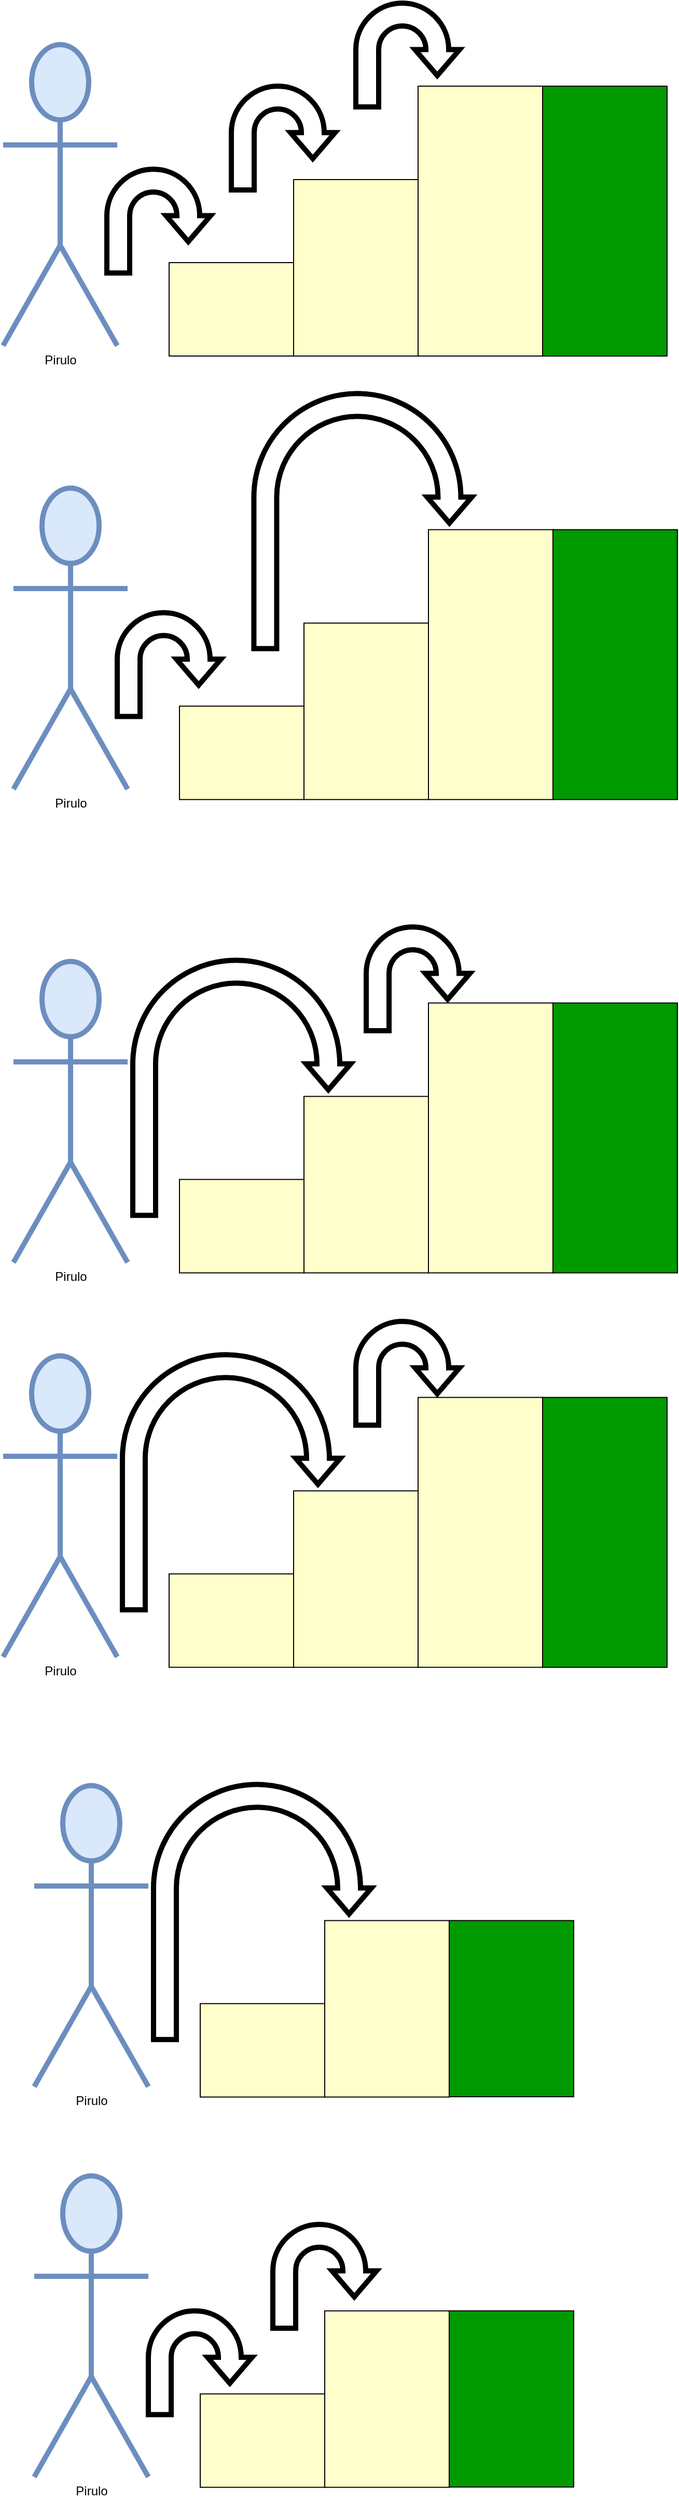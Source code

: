 <mxfile>
    <diagram id="hL7XpJQCfmxmLU8eECj6" name="Page-1">
        <mxGraphModel dx="1199" dy="948" grid="1" gridSize="10" guides="1" tooltips="1" connect="1" arrows="1" fold="1" page="1" pageScale="1" pageWidth="1169" pageHeight="827" math="0" shadow="0">
            <root>
                <mxCell id="0"/>
                <mxCell id="1" parent="0"/>
                <mxCell id="2" value="" style="rounded=0;whiteSpace=wrap;html=1;fillColor=#FFFFCC;" parent="1" vertex="1">
                    <mxGeometry x="170" y="270" width="120" height="90" as="geometry"/>
                </mxCell>
                <mxCell id="3" value="" style="rounded=0;whiteSpace=wrap;html=1;fillColor=#FFFFCC;" parent="1" vertex="1">
                    <mxGeometry x="290" y="190" width="120" height="170" as="geometry"/>
                </mxCell>
                <mxCell id="4" value="" style="rounded=0;whiteSpace=wrap;html=1;fillColor=#009900;" parent="1" vertex="1">
                    <mxGeometry x="530" y="100" width="120" height="260" as="geometry"/>
                </mxCell>
                <mxCell id="7" value="Pirulo" style="shape=umlActor;verticalLabelPosition=bottom;verticalAlign=top;html=1;fillColor=#dae8fc;strokeColor=#6c8ebf;strokeWidth=5;" parent="1" vertex="1">
                    <mxGeometry x="10" y="60" width="110" height="290" as="geometry"/>
                </mxCell>
                <mxCell id="8" value="" style="rounded=0;whiteSpace=wrap;html=1;fillColor=#FFFFCC;" vertex="1" parent="1">
                    <mxGeometry x="410" y="100" width="120" height="260" as="geometry"/>
                </mxCell>
                <mxCell id="12" value="" style="html=1;shadow=0;dashed=0;align=center;verticalAlign=middle;shape=mxgraph.arrows2.uTurnArrow;dy=11;arrowHead=43;dx2=25;strokeWidth=5;rotation=90;" vertex="1" parent="1">
                    <mxGeometry x="110" y="180" width="100" height="100" as="geometry"/>
                </mxCell>
                <mxCell id="13" value="" style="html=1;shadow=0;dashed=0;align=center;verticalAlign=middle;shape=mxgraph.arrows2.uTurnArrow;dy=11;arrowHead=43;dx2=25;strokeWidth=5;rotation=90;" vertex="1" parent="1">
                    <mxGeometry x="230" y="100" width="100" height="100" as="geometry"/>
                </mxCell>
                <mxCell id="14" value="" style="html=1;shadow=0;dashed=0;align=center;verticalAlign=middle;shape=mxgraph.arrows2.uTurnArrow;dy=11;arrowHead=43;dx2=25;strokeWidth=5;rotation=90;" vertex="1" parent="1">
                    <mxGeometry x="350" y="20" width="100" height="100" as="geometry"/>
                </mxCell>
                <mxCell id="15" value="" style="rounded=0;whiteSpace=wrap;html=1;fillColor=#FFFFCC;" vertex="1" parent="1">
                    <mxGeometry x="180" y="697.28" width="120" height="90" as="geometry"/>
                </mxCell>
                <mxCell id="16" value="" style="rounded=0;whiteSpace=wrap;html=1;fillColor=#FFFFCC;" vertex="1" parent="1">
                    <mxGeometry x="300" y="617.28" width="120" height="170" as="geometry"/>
                </mxCell>
                <mxCell id="17" value="" style="rounded=0;whiteSpace=wrap;html=1;fillColor=#009900;" vertex="1" parent="1">
                    <mxGeometry x="540" y="527.28" width="120" height="260" as="geometry"/>
                </mxCell>
                <mxCell id="18" value="Pirulo" style="shape=umlActor;verticalLabelPosition=bottom;verticalAlign=top;html=1;fillColor=#dae8fc;strokeColor=#6c8ebf;strokeWidth=5;" vertex="1" parent="1">
                    <mxGeometry x="20" y="487.28" width="110" height="290" as="geometry"/>
                </mxCell>
                <mxCell id="19" value="" style="rounded=0;whiteSpace=wrap;html=1;fillColor=#FFFFCC;" vertex="1" parent="1">
                    <mxGeometry x="420" y="527.28" width="120" height="260" as="geometry"/>
                </mxCell>
                <mxCell id="20" value="" style="html=1;shadow=0;dashed=0;align=center;verticalAlign=middle;shape=mxgraph.arrows2.uTurnArrow;dy=11;arrowHead=43;dx2=25;strokeWidth=5;rotation=90;" vertex="1" parent="1">
                    <mxGeometry x="120" y="607.28" width="100" height="100" as="geometry"/>
                </mxCell>
                <mxCell id="21" value="" style="html=1;shadow=0;dashed=0;align=center;verticalAlign=middle;shape=mxgraph.arrows2.uTurnArrow;dy=11;arrowHead=43;dx2=25;strokeWidth=5;rotation=90;" vertex="1" parent="1">
                    <mxGeometry x="233.9" y="414" width="245.63" height="210" as="geometry"/>
                </mxCell>
                <mxCell id="23" value="" style="rounded=0;whiteSpace=wrap;html=1;fillColor=#FFFFCC;" vertex="1" parent="1">
                    <mxGeometry x="180" y="1153.28" width="120" height="90" as="geometry"/>
                </mxCell>
                <mxCell id="24" value="" style="rounded=0;whiteSpace=wrap;html=1;fillColor=#FFFFCC;" vertex="1" parent="1">
                    <mxGeometry x="300" y="1073.28" width="120" height="170" as="geometry"/>
                </mxCell>
                <mxCell id="25" value="" style="rounded=0;whiteSpace=wrap;html=1;fillColor=#009900;" vertex="1" parent="1">
                    <mxGeometry x="540" y="983.28" width="120" height="260" as="geometry"/>
                </mxCell>
                <mxCell id="26" value="Pirulo" style="shape=umlActor;verticalLabelPosition=bottom;verticalAlign=top;html=1;fillColor=#dae8fc;strokeColor=#6c8ebf;strokeWidth=5;" vertex="1" parent="1">
                    <mxGeometry x="20" y="943.28" width="110" height="290" as="geometry"/>
                </mxCell>
                <mxCell id="27" value="" style="rounded=0;whiteSpace=wrap;html=1;fillColor=#FFFFCC;" vertex="1" parent="1">
                    <mxGeometry x="420" y="983.28" width="120" height="260" as="geometry"/>
                </mxCell>
                <mxCell id="28" value="" style="html=1;shadow=0;dashed=0;align=center;verticalAlign=middle;shape=mxgraph.arrows2.uTurnArrow;dy=11;arrowHead=43;dx2=25;strokeWidth=5;rotation=90;" vertex="1" parent="1">
                    <mxGeometry x="360" y="910" width="100" height="100" as="geometry"/>
                </mxCell>
                <mxCell id="29" value="" style="html=1;shadow=0;dashed=0;align=center;verticalAlign=middle;shape=mxgraph.arrows2.uTurnArrow;dy=11;arrowHead=43;dx2=25;strokeWidth=5;rotation=90;" vertex="1" parent="1">
                    <mxGeometry x="117.18" y="960" width="245.63" height="210" as="geometry"/>
                </mxCell>
                <mxCell id="30" value="" style="rounded=0;whiteSpace=wrap;html=1;fillColor=#FFFFCC;" vertex="1" parent="1">
                    <mxGeometry x="170" y="1533.28" width="120" height="90" as="geometry"/>
                </mxCell>
                <mxCell id="31" value="" style="rounded=0;whiteSpace=wrap;html=1;fillColor=#FFFFCC;" vertex="1" parent="1">
                    <mxGeometry x="290" y="1453.28" width="120" height="170" as="geometry"/>
                </mxCell>
                <mxCell id="32" value="" style="rounded=0;whiteSpace=wrap;html=1;fillColor=#009900;" vertex="1" parent="1">
                    <mxGeometry x="530" y="1363.28" width="120" height="260" as="geometry"/>
                </mxCell>
                <mxCell id="33" value="Pirulo" style="shape=umlActor;verticalLabelPosition=bottom;verticalAlign=top;html=1;fillColor=#dae8fc;strokeColor=#6c8ebf;strokeWidth=5;" vertex="1" parent="1">
                    <mxGeometry x="10" y="1323.28" width="110" height="290" as="geometry"/>
                </mxCell>
                <mxCell id="34" value="" style="rounded=0;whiteSpace=wrap;html=1;fillColor=#FFFFCC;" vertex="1" parent="1">
                    <mxGeometry x="410" y="1363.28" width="120" height="260" as="geometry"/>
                </mxCell>
                <mxCell id="35" value="" style="html=1;shadow=0;dashed=0;align=center;verticalAlign=middle;shape=mxgraph.arrows2.uTurnArrow;dy=11;arrowHead=43;dx2=25;strokeWidth=5;rotation=90;" vertex="1" parent="1">
                    <mxGeometry x="350" y="1290" width="100" height="100" as="geometry"/>
                </mxCell>
                <mxCell id="36" value="" style="html=1;shadow=0;dashed=0;align=center;verticalAlign=middle;shape=mxgraph.arrows2.uTurnArrow;dy=11;arrowHead=43;dx2=25;strokeWidth=5;rotation=90;" vertex="1" parent="1">
                    <mxGeometry x="107.18" y="1340" width="245.63" height="210" as="geometry"/>
                </mxCell>
                <mxCell id="37" value="" style="rounded=0;whiteSpace=wrap;html=1;fillColor=#FFFFCC;" vertex="1" parent="1">
                    <mxGeometry x="200" y="1947.28" width="120" height="90" as="geometry"/>
                </mxCell>
                <mxCell id="38" value="" style="rounded=0;whiteSpace=wrap;html=1;fillColor=#FFFFCC;" vertex="1" parent="1">
                    <mxGeometry x="320" y="1867.28" width="120" height="170" as="geometry"/>
                </mxCell>
                <mxCell id="39" value="" style="rounded=0;whiteSpace=wrap;html=1;fillColor=#009900;" vertex="1" parent="1">
                    <mxGeometry x="440" y="1867.28" width="120" height="169.72" as="geometry"/>
                </mxCell>
                <mxCell id="40" value="Pirulo" style="shape=umlActor;verticalLabelPosition=bottom;verticalAlign=top;html=1;fillColor=#dae8fc;strokeColor=#6c8ebf;strokeWidth=5;" vertex="1" parent="1">
                    <mxGeometry x="40" y="1737.28" width="110" height="290" as="geometry"/>
                </mxCell>
                <mxCell id="43" value="" style="html=1;shadow=0;dashed=0;align=center;verticalAlign=middle;shape=mxgraph.arrows2.uTurnArrow;dy=11;arrowHead=43;dx2=25;strokeWidth=5;rotation=90;" vertex="1" parent="1">
                    <mxGeometry x="137.18" y="1754" width="245.63" height="210" as="geometry"/>
                </mxCell>
                <mxCell id="44" value="" style="rounded=0;whiteSpace=wrap;html=1;fillColor=#FFFFCC;" vertex="1" parent="1">
                    <mxGeometry x="200" y="2323.28" width="120" height="90" as="geometry"/>
                </mxCell>
                <mxCell id="45" value="" style="rounded=0;whiteSpace=wrap;html=1;fillColor=#FFFFCC;" vertex="1" parent="1">
                    <mxGeometry x="320" y="2243.28" width="120" height="170" as="geometry"/>
                </mxCell>
                <mxCell id="46" value="" style="rounded=0;whiteSpace=wrap;html=1;fillColor=#009900;" vertex="1" parent="1">
                    <mxGeometry x="440" y="2243.28" width="120" height="169.72" as="geometry"/>
                </mxCell>
                <mxCell id="47" value="Pirulo" style="shape=umlActor;verticalLabelPosition=bottom;verticalAlign=top;html=1;fillColor=#dae8fc;strokeColor=#6c8ebf;strokeWidth=5;" vertex="1" parent="1">
                    <mxGeometry x="40" y="2113.28" width="110" height="290" as="geometry"/>
                </mxCell>
                <mxCell id="48" value="" style="html=1;shadow=0;dashed=0;align=center;verticalAlign=middle;shape=mxgraph.arrows2.uTurnArrow;dy=11;arrowHead=43;dx2=25;strokeWidth=5;rotation=90;" vertex="1" parent="1">
                    <mxGeometry x="150" y="2243.28" width="100" height="100" as="geometry"/>
                </mxCell>
                <mxCell id="50" value="" style="html=1;shadow=0;dashed=0;align=center;verticalAlign=middle;shape=mxgraph.arrows2.uTurnArrow;dy=11;arrowHead=43;dx2=25;strokeWidth=5;rotation=90;" vertex="1" parent="1">
                    <mxGeometry x="270" y="2160" width="100" height="100" as="geometry"/>
                </mxCell>
            </root>
        </mxGraphModel>
    </diagram>
</mxfile>